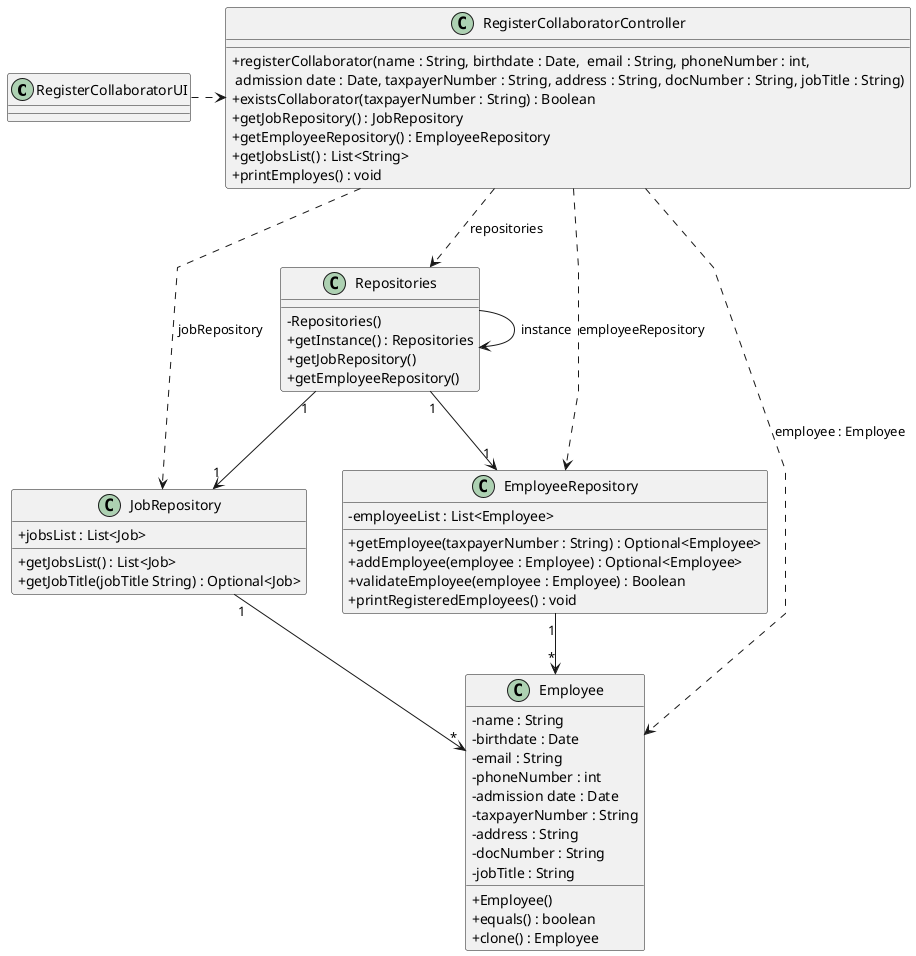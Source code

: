 @startuml
'skinparam monochrome true
skinparam packageStyle rectangle
skinparam shadowing false
skinparam linetype polyline
'skinparam linetype orto
skinparam classAttributeIconSize 0

'left to right direction


class RegisterCollaboratorUI {

}

class RegisterCollaboratorController {

    + registerCollaborator(name : String, birthdate : Date,  email : String, phoneNumber : int,\n admission date : Date, taxpayerNumber : String, address : String, docNumber : String, jobTitle : String)
    + existsCollaborator(taxpayerNumber : String) : Boolean
    + getJobRepository() : JobRepository
    + getEmployeeRepository() : EmployeeRepository
    + getJobsList() : List<String>
    + printEmployes() : void

}

class Repositories {
     - Repositories()
     + getInstance() : Repositories
     + getJobRepository()
     + getEmployeeRepository()

}

class EmployeeRepository {
    -employeeList : List<Employee>
    +getEmployee(taxpayerNumber : String) : Optional<Employee>
    +addEmployee(employee : Employee) : Optional<Employee>
    +validateEmployee(employee : Employee) : Boolean
    +printRegisteredEmployees() : void
}

class JobRepository {
    +jobsList : List<Job>
    +getJobsList() : List<Job>
    +getJobTitle(jobTitle String) : Optional<Job>
}

class Employee {
        -name : String
        -birthdate : Date
        -email : String
        -phoneNumber : int
        -admission date : Date
        -taxpayerNumber : String
        -address : String
        -docNumber : String
        -jobTitle : String

    +Employee()
    +equals() : boolean
    +clone() : Employee
}





RegisterCollaboratorController ..> Repositories: repositories
RegisterCollaboratorController ..> Employee : employee : Employee
RegisterCollaboratorController ..> JobRepository: jobRepository
RegisterCollaboratorController ..> EmployeeRepository: employeeRepository
JobRepository "1" --> "*" Employee
EmployeeRepository "1" --> "*" Employee
Repositories "1" --> "1" JobRepository
Repositories "1" --> "1" EmployeeRepository
RegisterCollaboratorUI .> RegisterCollaboratorController
Repositories -> Repositories : instance

@enduml